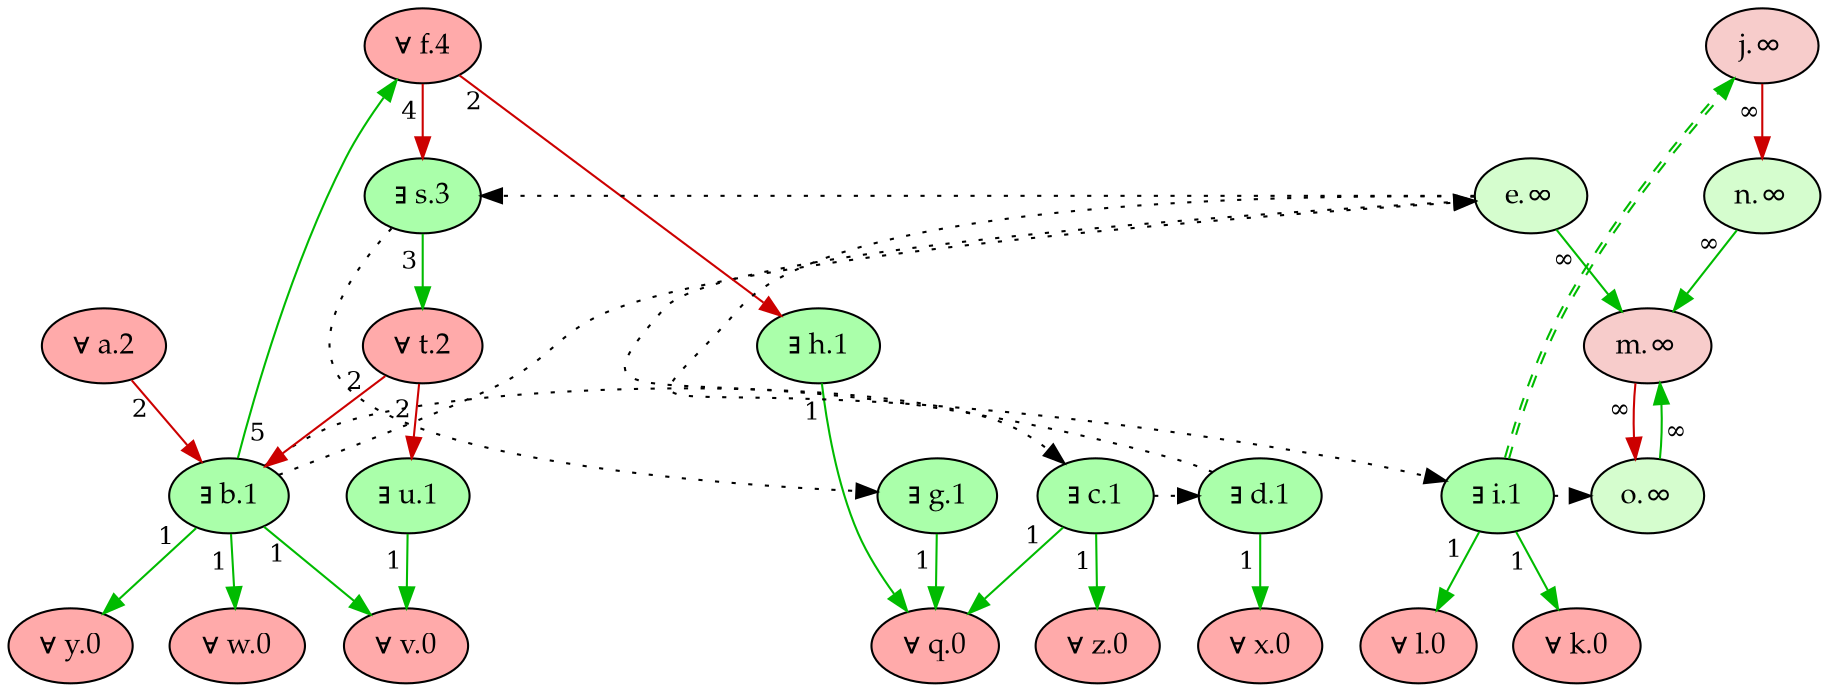digraph {
    rankdir="TB"
    node [style=filled fontname="Palatino" fontsize=14]
    node [fillcolor="#AAFFAA"]
    "u" [label="∃ u.1"]
    "b" [label="∃ b.1"]
    "c" [label="∃ c.1"]
    "d" [label="∃ d.1"]
    "i" [label="∃ i.1"]
    "g" [label="∃ g.1"]
    "h" [label="∃ h.1"]
    "s" [label="∃ s.3"]
    node [fillcolor="#FFAAAA"]
    "v" [label="∀ v.0"]
    "z" [label="∀ z.0"]
    "y" [label="∀ y.0"]
    "x" [label="∀ x.0"]
    "w" [label="∀ w.0"]
    "q" [label="∀ q.0"]
    "l" [label="∀ l.0"]
    "k" [label="∀ k.0"]
    "a" [label="∀ a.2"]
    "t" [label="∀ t.2"]
    "f" [label="∀ f.4"]
    node [fillcolor="#d5fdce"]
    "e" [label="e.∞"]
    "o" [label="o.∞"]
    "n" [label="n.∞"]
    node [fillcolor="#f7cccb"]
    "j" [label="j.∞"]
    "m" [label="m.∞"]
    edge[labeldistance=1.5 fontsize=12]
    edge [color="#CC0000" style="solid" dir="forward" taillabel="2"]
           "a" -> "b" 
           "t" -> "b" 
           "f" -> "h" 
           "t" -> "u" 
    edge [color="#00BB00" style="solid" dir="forward" taillabel="5"]
           "b" -> "f" 
    edge [color="#00BB00" style="solid" dir="forward" taillabel="1"]
           "i" -> "k" 
           "i" -> "l" 
           "g" -> "q" 
           "h" -> "q" 
           "c" -> "q" 
           "b" -> "v" 
           "u" -> "v" 
           "b" -> "w" 
           "d" -> "x" 
           "b" -> "y" 
           "c" -> "z" 
    edge [color="#00BB00" style="solid" dir="forward" taillabel="∞"]
           "e" -> "m" 
           "o" -> "m" 
           "n" -> "m" 
    edge [color="#CC0000" style="solid" dir="forward" taillabel="∞"]
           "j" -> "n" 
           "m" -> "o" 
    edge [color="#CC0000" style="solid" dir="forward" taillabel="4"]
           "f" -> "s" 
    edge [color="#00BB00" style="solid" dir="forward" taillabel="3"]
           "s" -> "t" 
    edge [color="black" style="dotted" dir="forward" taillabel="" constraint=false]
           "b" -> "c" 
           "c" -> "d" 
           "b" -> "e" 
           "d" -> "e" 
           "s" -> "g" 
           "e" -> "i" 
           "i" -> "o" 
           "e" -> "s" 
    edge [color="#00BB00:#00BB00" style="dashed" dir="forward" taillabel="" constraint=false]
           "i" -> "j" 
    {rank = max v z y x w q l k}
    {rank = min f}
}
